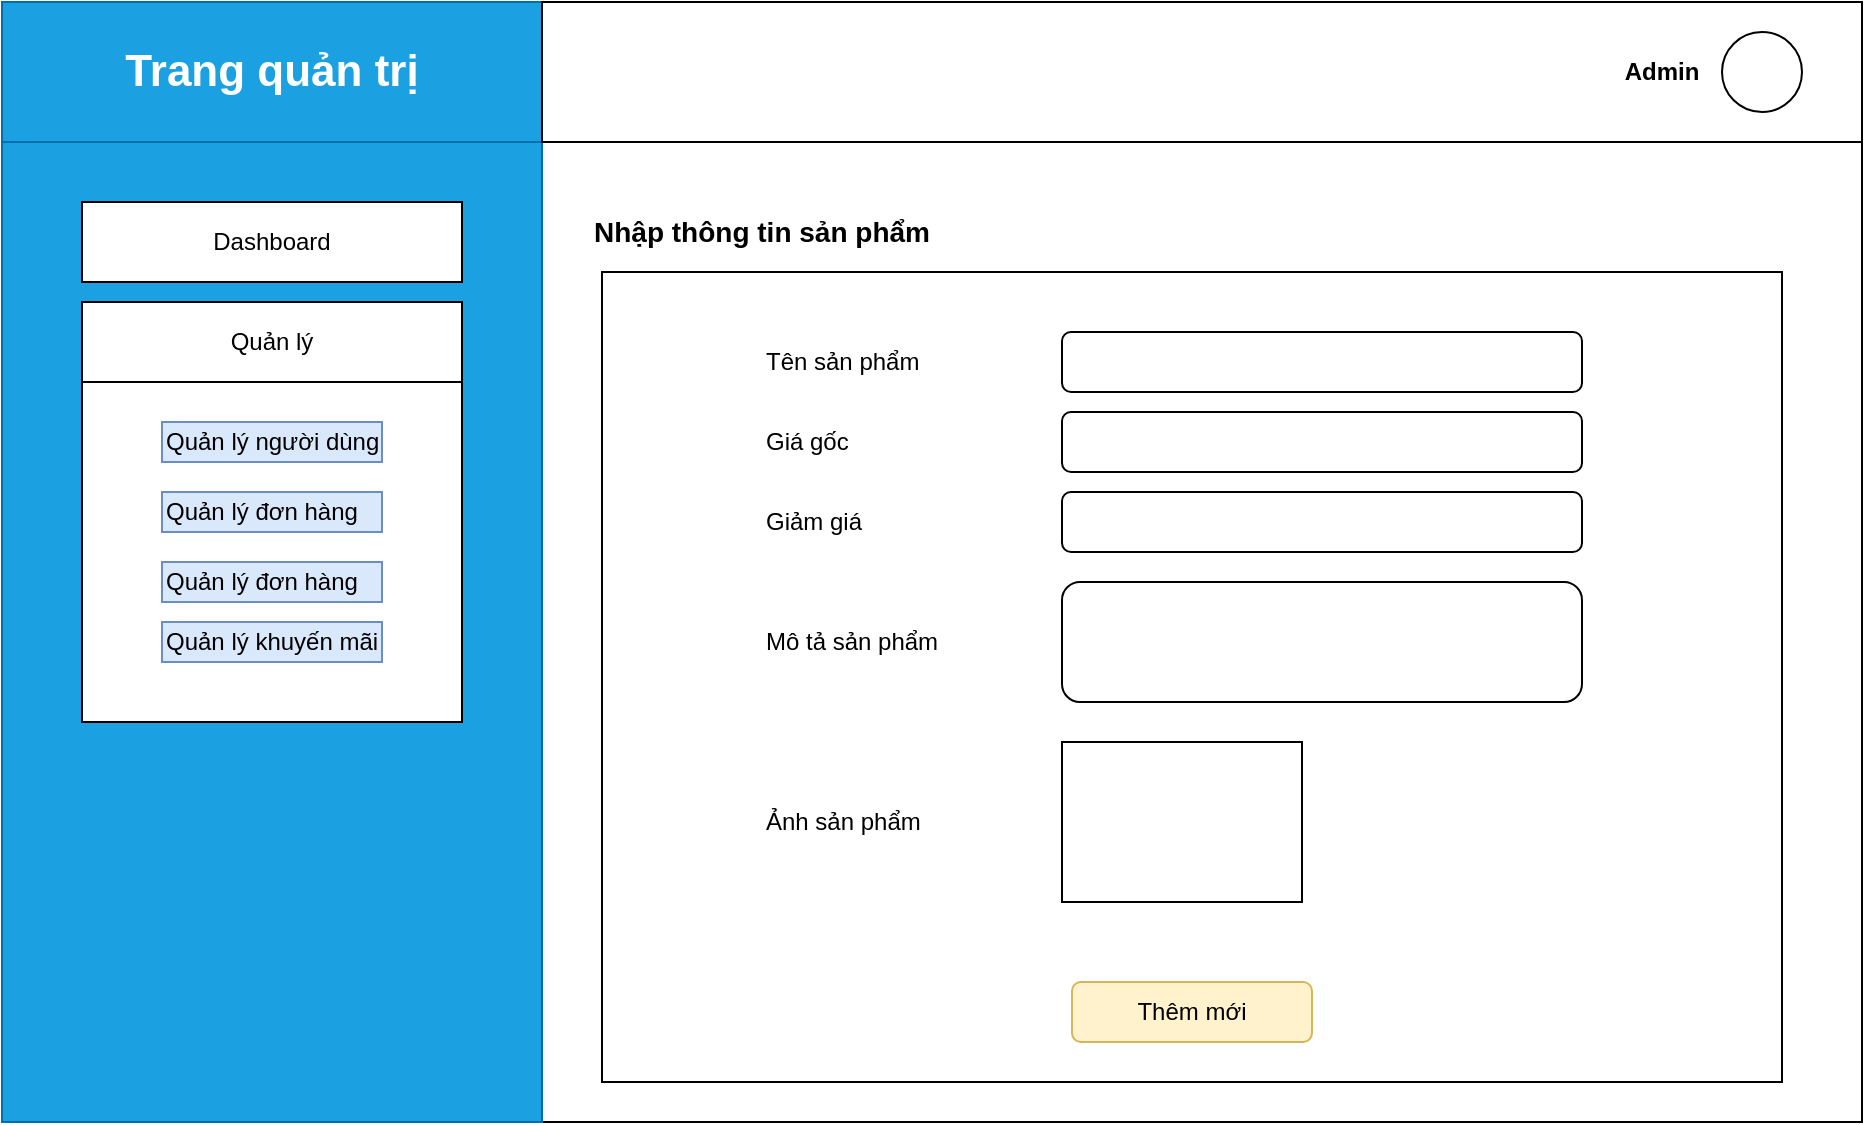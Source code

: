 <mxfile version="14.7.3" type="device"><diagram id="Rsjn48BH7n4S1UD0WY3f" name="Page-1"><mxGraphModel dx="868" dy="482" grid="1" gridSize="10" guides="1" tooltips="1" connect="1" arrows="1" fold="1" page="1" pageScale="1" pageWidth="827" pageHeight="1169" math="0" shadow="0"><root><mxCell id="0"/><mxCell id="1" parent="0"/><mxCell id="shKnAIJvBbzYWOcsWD2_-1" value="" style="rounded=0;whiteSpace=wrap;html=1;" vertex="1" parent="1"><mxGeometry x="60" width="930" height="560" as="geometry"/></mxCell><mxCell id="shKnAIJvBbzYWOcsWD2_-2" value="" style="rounded=0;whiteSpace=wrap;html=1;fillColor=#1ba1e2;strokeColor=#006EAF;fontColor=#ffffff;" vertex="1" parent="1"><mxGeometry x="60" width="270" height="560" as="geometry"/></mxCell><mxCell id="shKnAIJvBbzYWOcsWD2_-3" value="&lt;font style=&quot;font-size: 22px&quot;&gt;&lt;b&gt;Trang quản trị&lt;/b&gt;&lt;/font&gt;" style="rounded=0;whiteSpace=wrap;html=1;fillColor=#1ba1e2;strokeColor=#006EAF;fontColor=#ffffff;" vertex="1" parent="1"><mxGeometry x="60" width="270" height="70" as="geometry"/></mxCell><mxCell id="shKnAIJvBbzYWOcsWD2_-4" value="Dashboard" style="rounded=0;whiteSpace=wrap;html=1;" vertex="1" parent="1"><mxGeometry x="100" y="100" width="190" height="40" as="geometry"/></mxCell><mxCell id="shKnAIJvBbzYWOcsWD2_-5" value="" style="rounded=0;whiteSpace=wrap;html=1;" vertex="1" parent="1"><mxGeometry x="100" y="150" width="190" height="210" as="geometry"/></mxCell><mxCell id="shKnAIJvBbzYWOcsWD2_-6" value="Quản lý" style="rounded=0;whiteSpace=wrap;html=1;" vertex="1" parent="1"><mxGeometry x="100" y="150" width="190" height="40" as="geometry"/></mxCell><mxCell id="shKnAIJvBbzYWOcsWD2_-7" value="Quản lý người dùng" style="text;html=1;strokeColor=#6c8ebf;fillColor=#dae8fc;align=left;verticalAlign=middle;whiteSpace=wrap;rounded=0;" vertex="1" parent="1"><mxGeometry x="140" y="210" width="110" height="20" as="geometry"/></mxCell><mxCell id="shKnAIJvBbzYWOcsWD2_-8" value="Quản lý khuyến mãi" style="text;html=1;strokeColor=#6c8ebf;fillColor=#dae8fc;align=left;verticalAlign=middle;whiteSpace=wrap;rounded=0;" vertex="1" parent="1"><mxGeometry x="140" y="310" width="110" height="20" as="geometry"/></mxCell><mxCell id="shKnAIJvBbzYWOcsWD2_-9" value="Quản lý đơn hàng" style="text;html=1;strokeColor=#6c8ebf;fillColor=#dae8fc;align=left;verticalAlign=middle;whiteSpace=wrap;rounded=0;" vertex="1" parent="1"><mxGeometry x="140" y="280" width="110" height="20" as="geometry"/></mxCell><mxCell id="shKnAIJvBbzYWOcsWD2_-10" value="Quản lý đơn hàng" style="text;html=1;strokeColor=#6c8ebf;fillColor=#dae8fc;align=left;verticalAlign=middle;whiteSpace=wrap;rounded=0;" vertex="1" parent="1"><mxGeometry x="140" y="245" width="110" height="20" as="geometry"/></mxCell><mxCell id="shKnAIJvBbzYWOcsWD2_-11" value="" style="rounded=0;whiteSpace=wrap;html=1;" vertex="1" parent="1"><mxGeometry x="360" y="135" width="590" height="405" as="geometry"/></mxCell><mxCell id="shKnAIJvBbzYWOcsWD2_-27" value="" style="rounded=0;whiteSpace=wrap;html=1;" vertex="1" parent="1"><mxGeometry x="330" width="660" height="70" as="geometry"/></mxCell><mxCell id="shKnAIJvBbzYWOcsWD2_-28" value="" style="ellipse;whiteSpace=wrap;html=1;aspect=fixed;" vertex="1" parent="1"><mxGeometry x="920" y="15" width="40" height="40" as="geometry"/></mxCell><mxCell id="shKnAIJvBbzYWOcsWD2_-29" value="&lt;b&gt;Admin&lt;/b&gt;" style="text;html=1;strokeColor=none;fillColor=none;align=center;verticalAlign=middle;whiteSpace=wrap;rounded=0;" vertex="1" parent="1"><mxGeometry x="870" y="25" width="40" height="20" as="geometry"/></mxCell><mxCell id="shKnAIJvBbzYWOcsWD2_-54" value="Tên sản phẩm" style="text;html=1;strokeColor=none;fillColor=none;align=left;verticalAlign=middle;whiteSpace=wrap;rounded=0;" vertex="1" parent="1"><mxGeometry x="440" y="170" width="90" height="20" as="geometry"/></mxCell><mxCell id="shKnAIJvBbzYWOcsWD2_-55" value="&lt;font style=&quot;font-size: 14px&quot;&gt;&lt;b&gt;Nhập thông tin sản phẩm&lt;/b&gt;&lt;/font&gt;" style="text;html=1;strokeColor=none;fillColor=none;align=left;verticalAlign=middle;whiteSpace=wrap;rounded=0;" vertex="1" parent="1"><mxGeometry x="354" y="100" width="196" height="30" as="geometry"/></mxCell><mxCell id="shKnAIJvBbzYWOcsWD2_-56" value="Giá gốc" style="text;html=1;strokeColor=none;fillColor=none;align=left;verticalAlign=middle;whiteSpace=wrap;rounded=0;" vertex="1" parent="1"><mxGeometry x="440" y="210" width="90" height="20" as="geometry"/></mxCell><mxCell id="shKnAIJvBbzYWOcsWD2_-57" value="Giảm giá" style="text;html=1;strokeColor=none;fillColor=none;align=left;verticalAlign=middle;whiteSpace=wrap;rounded=0;" vertex="1" parent="1"><mxGeometry x="440" y="250" width="90" height="20" as="geometry"/></mxCell><mxCell id="shKnAIJvBbzYWOcsWD2_-58" value="Mô tả sản phẩm" style="text;html=1;strokeColor=none;fillColor=none;align=left;verticalAlign=middle;whiteSpace=wrap;rounded=0;" vertex="1" parent="1"><mxGeometry x="440" y="310" width="90" height="20" as="geometry"/></mxCell><mxCell id="shKnAIJvBbzYWOcsWD2_-59" value="Ảnh sản phẩm" style="text;html=1;strokeColor=none;fillColor=none;align=left;verticalAlign=middle;whiteSpace=wrap;rounded=0;" vertex="1" parent="1"><mxGeometry x="440" y="400" width="90" height="20" as="geometry"/></mxCell><mxCell id="shKnAIJvBbzYWOcsWD2_-60" value="" style="rounded=1;whiteSpace=wrap;html=1;" vertex="1" parent="1"><mxGeometry x="590" y="165" width="260" height="30" as="geometry"/></mxCell><mxCell id="shKnAIJvBbzYWOcsWD2_-61" value="" style="rounded=1;whiteSpace=wrap;html=1;" vertex="1" parent="1"><mxGeometry x="590" y="205" width="260" height="30" as="geometry"/></mxCell><mxCell id="shKnAIJvBbzYWOcsWD2_-62" value="" style="rounded=1;whiteSpace=wrap;html=1;" vertex="1" parent="1"><mxGeometry x="590" y="245" width="260" height="30" as="geometry"/></mxCell><mxCell id="shKnAIJvBbzYWOcsWD2_-63" value="" style="rounded=1;whiteSpace=wrap;html=1;" vertex="1" parent="1"><mxGeometry x="590" y="290" width="260" height="60" as="geometry"/></mxCell><mxCell id="shKnAIJvBbzYWOcsWD2_-64" value="" style="rounded=0;whiteSpace=wrap;html=1;" vertex="1" parent="1"><mxGeometry x="590" y="370" width="120" height="80" as="geometry"/></mxCell><mxCell id="shKnAIJvBbzYWOcsWD2_-66" value="Thêm mới" style="rounded=1;whiteSpace=wrap;html=1;fillColor=#fff2cc;strokeColor=#d6b656;" vertex="1" parent="1"><mxGeometry x="595" y="490" width="120" height="30" as="geometry"/></mxCell></root></mxGraphModel></diagram></mxfile>